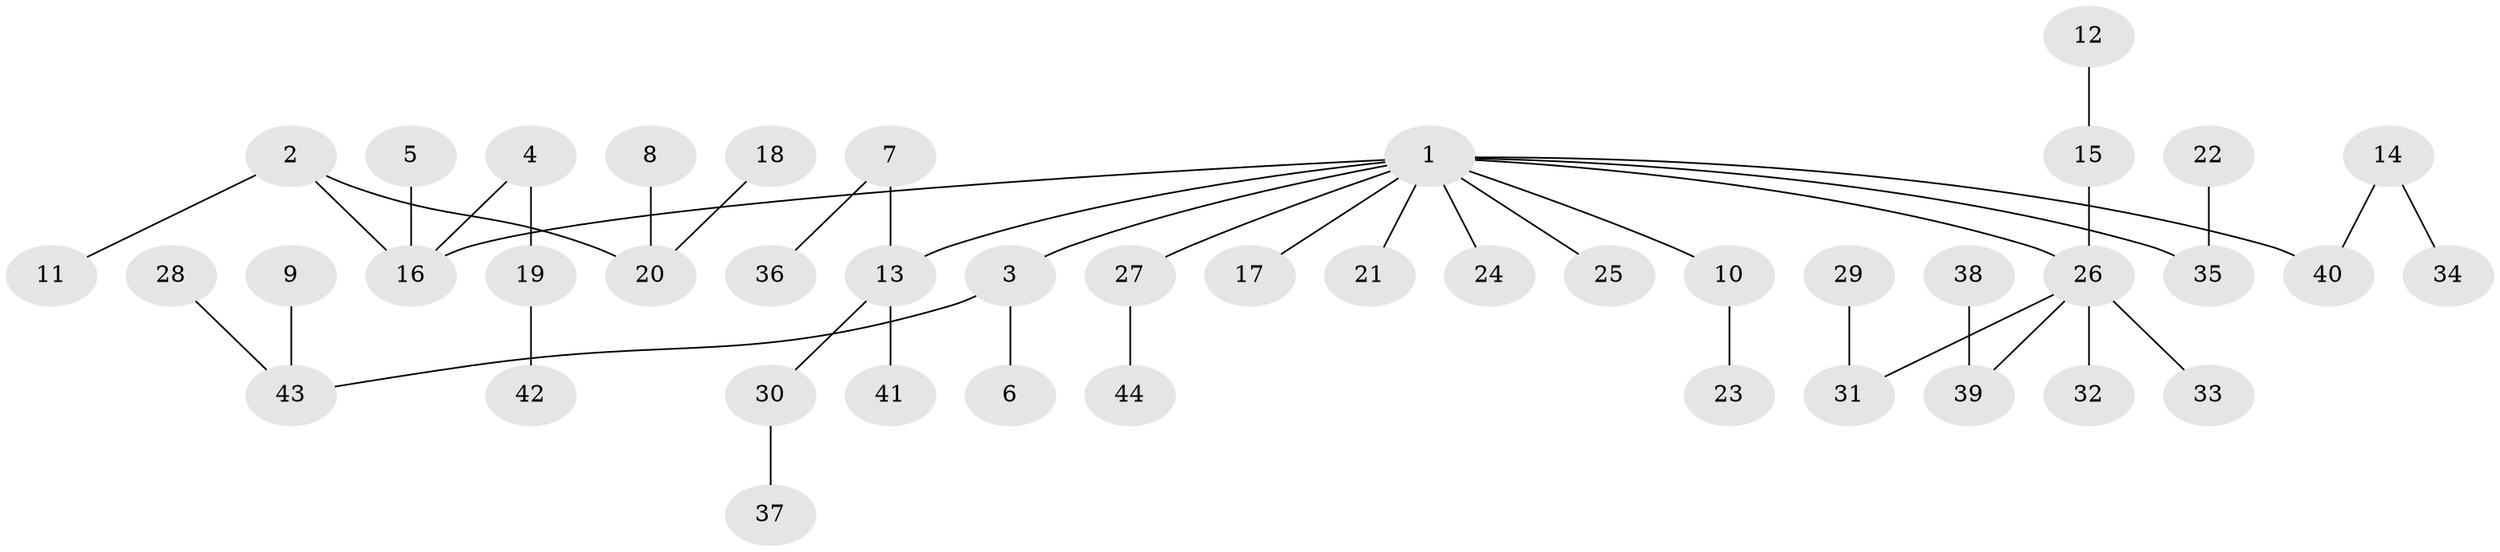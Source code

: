 // original degree distribution, {5: 0.04597701149425287, 6: 0.022988505747126436, 3: 0.13793103448275862, 2: 0.26436781609195403, 1: 0.4827586206896552, 4: 0.04597701149425287}
// Generated by graph-tools (version 1.1) at 2025/26/03/09/25 03:26:25]
// undirected, 44 vertices, 43 edges
graph export_dot {
graph [start="1"]
  node [color=gray90,style=filled];
  1;
  2;
  3;
  4;
  5;
  6;
  7;
  8;
  9;
  10;
  11;
  12;
  13;
  14;
  15;
  16;
  17;
  18;
  19;
  20;
  21;
  22;
  23;
  24;
  25;
  26;
  27;
  28;
  29;
  30;
  31;
  32;
  33;
  34;
  35;
  36;
  37;
  38;
  39;
  40;
  41;
  42;
  43;
  44;
  1 -- 3 [weight=1.0];
  1 -- 10 [weight=1.0];
  1 -- 13 [weight=1.0];
  1 -- 16 [weight=1.0];
  1 -- 17 [weight=1.0];
  1 -- 21 [weight=1.0];
  1 -- 24 [weight=1.0];
  1 -- 25 [weight=1.0];
  1 -- 26 [weight=1.0];
  1 -- 27 [weight=1.0];
  1 -- 35 [weight=1.0];
  1 -- 40 [weight=1.0];
  2 -- 11 [weight=1.0];
  2 -- 16 [weight=1.0];
  2 -- 20 [weight=1.0];
  3 -- 6 [weight=1.0];
  3 -- 43 [weight=1.0];
  4 -- 16 [weight=1.0];
  4 -- 19 [weight=1.0];
  5 -- 16 [weight=1.0];
  7 -- 13 [weight=1.0];
  7 -- 36 [weight=1.0];
  8 -- 20 [weight=1.0];
  9 -- 43 [weight=1.0];
  10 -- 23 [weight=1.0];
  12 -- 15 [weight=1.0];
  13 -- 30 [weight=1.0];
  13 -- 41 [weight=1.0];
  14 -- 34 [weight=1.0];
  14 -- 40 [weight=1.0];
  15 -- 26 [weight=1.0];
  18 -- 20 [weight=1.0];
  19 -- 42 [weight=1.0];
  22 -- 35 [weight=1.0];
  26 -- 31 [weight=1.0];
  26 -- 32 [weight=1.0];
  26 -- 33 [weight=1.0];
  26 -- 39 [weight=1.0];
  27 -- 44 [weight=1.0];
  28 -- 43 [weight=1.0];
  29 -- 31 [weight=1.0];
  30 -- 37 [weight=1.0];
  38 -- 39 [weight=1.0];
}
